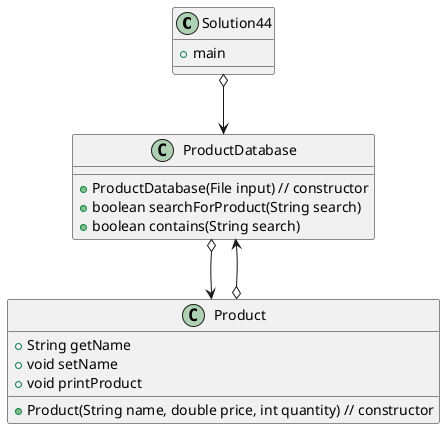 @startuml
'https://plantuml.com/sequence-diagram

class Solution44 {
    + main
}

class ProductDatabase{
    + ProductDatabase(File input) // constructor
    + boolean searchForProduct(String search)
    + boolean contains(String search)
}

class Product{
    + String getName
    + void setName
    + Product(String name, double price, int quantity) // constructor
    + void printProduct
}

Solution44 o--> ProductDatabase
ProductDatabase o--> Product
Product o--> ProductDatabase
@enduml
